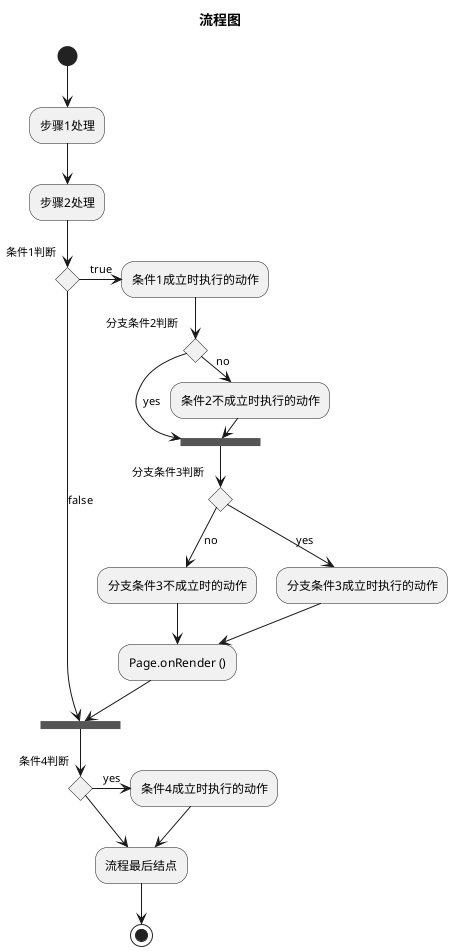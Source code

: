 @@startuml ConcreteQueryActionUML
interface QueryAction{
    + parametersHandling()
    + beforeQueryAction()
    + afterQueryAction()
    + handlingReturnField()
}

class ComplexQuery{ 

}
note top of ComplexQuery: complex search concrete class

class TagGroupQeury{

}
note top of TagGroupQeury: standerd taggroup query class


class ImportedCustQuery{

}
note top of ImportedCustQuery: imported custs from excel or other system query class


class MultiMonthQuery{
    + afterQueryAction()
}
note top of MultiMonthQuery: multi month query


QueryAction <|.. ComplexQuery

QueryAction <|.. TagGroupQeury

QueryAction <|.. ImportedCustQuery

QueryAction <|.. MultiMonthQuery
@@enduml


@@@startuml query flow demo
query --> QueryHandlerController : 调用查询控制器 ProcessQueryParameters
hnote over QueryHandlerController : lock()
QueryHandlerController --> QueryConsumerPerThread : 查询woker线程 consumePoll.obtainAndLock()
QueryConsumerPerThread --> Consumer : qcpt.processQuery(params);
Consumer --> QueryChain : 参数设置
QueryChain --> Consumer : 返回参数
hnote over Consumer : 执行查询 返回结果或者scroll_id
Consumer --> QueryChain : 查询后置器
QueryChain --> Consumer : 返回处理后的结果
Consumer --> QueryConsumerPerThread : 返回查询结果
QueryConsumerPerThread --> QueryHandlerController : 
hnote over QueryHandlerController : unLock()
QueryHandlerController --> query : 返回结果
@@@enduml

@startuml query flow
 
title 流程图
 
(*) --> "步骤1处理"
--> "步骤2处理"
if "条件1判断" then
    ->[true] "条件1成立时执行的动作"
    if "分支条件2判断" then
        ->[no] "条件2不成立时执行的动作"
        -> === 中间流程汇总点1 ===
    else
        -->[yes] === 中间流程汇总点1 ===
    endif
    if "分支条件3判断" then
        -->[yes] "分支条件3成立时执行的动作"
        --> "Page.onRender ()" as render
        --> === REDIRECT_CHECK ===
    else
        -->[no] "分支条件3不成立时的动作"
        --> render
    endif
else
    -->[false] === REDIRECT_CHECK ===
endif
 
if "条件4判断" then
    ->[yes] "条件4成立时执行的动作"
    --> "流程最后结点"
else
endif
--> "流程最后结点"
-->(*)
 
@enduml
